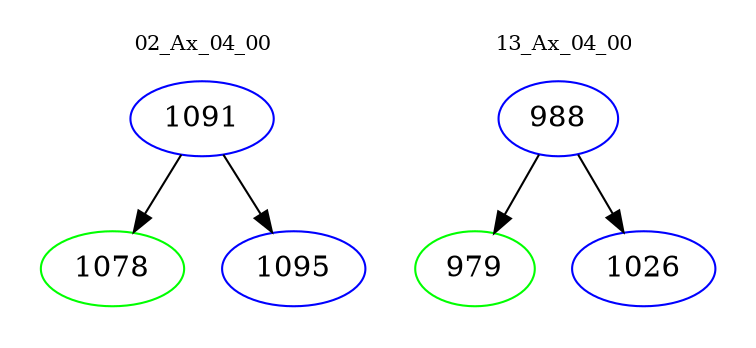 digraph{
subgraph cluster_0 {
color = white
label = "02_Ax_04_00";
fontsize=10;
T0_1091 [label="1091", color="blue"]
T0_1091 -> T0_1078 [color="black"]
T0_1078 [label="1078", color="green"]
T0_1091 -> T0_1095 [color="black"]
T0_1095 [label="1095", color="blue"]
}
subgraph cluster_1 {
color = white
label = "13_Ax_04_00";
fontsize=10;
T1_988 [label="988", color="blue"]
T1_988 -> T1_979 [color="black"]
T1_979 [label="979", color="green"]
T1_988 -> T1_1026 [color="black"]
T1_1026 [label="1026", color="blue"]
}
}
